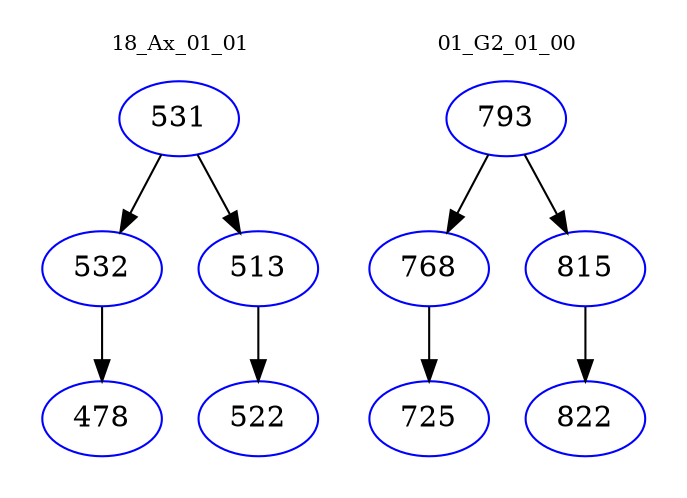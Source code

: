 digraph{
subgraph cluster_0 {
color = white
label = "18_Ax_01_01";
fontsize=10;
T0_531 [label="531", color="blue"]
T0_531 -> T0_532 [color="black"]
T0_532 [label="532", color="blue"]
T0_532 -> T0_478 [color="black"]
T0_478 [label="478", color="blue"]
T0_531 -> T0_513 [color="black"]
T0_513 [label="513", color="blue"]
T0_513 -> T0_522 [color="black"]
T0_522 [label="522", color="blue"]
}
subgraph cluster_1 {
color = white
label = "01_G2_01_00";
fontsize=10;
T1_793 [label="793", color="blue"]
T1_793 -> T1_768 [color="black"]
T1_768 [label="768", color="blue"]
T1_768 -> T1_725 [color="black"]
T1_725 [label="725", color="blue"]
T1_793 -> T1_815 [color="black"]
T1_815 [label="815", color="blue"]
T1_815 -> T1_822 [color="black"]
T1_822 [label="822", color="blue"]
}
}
